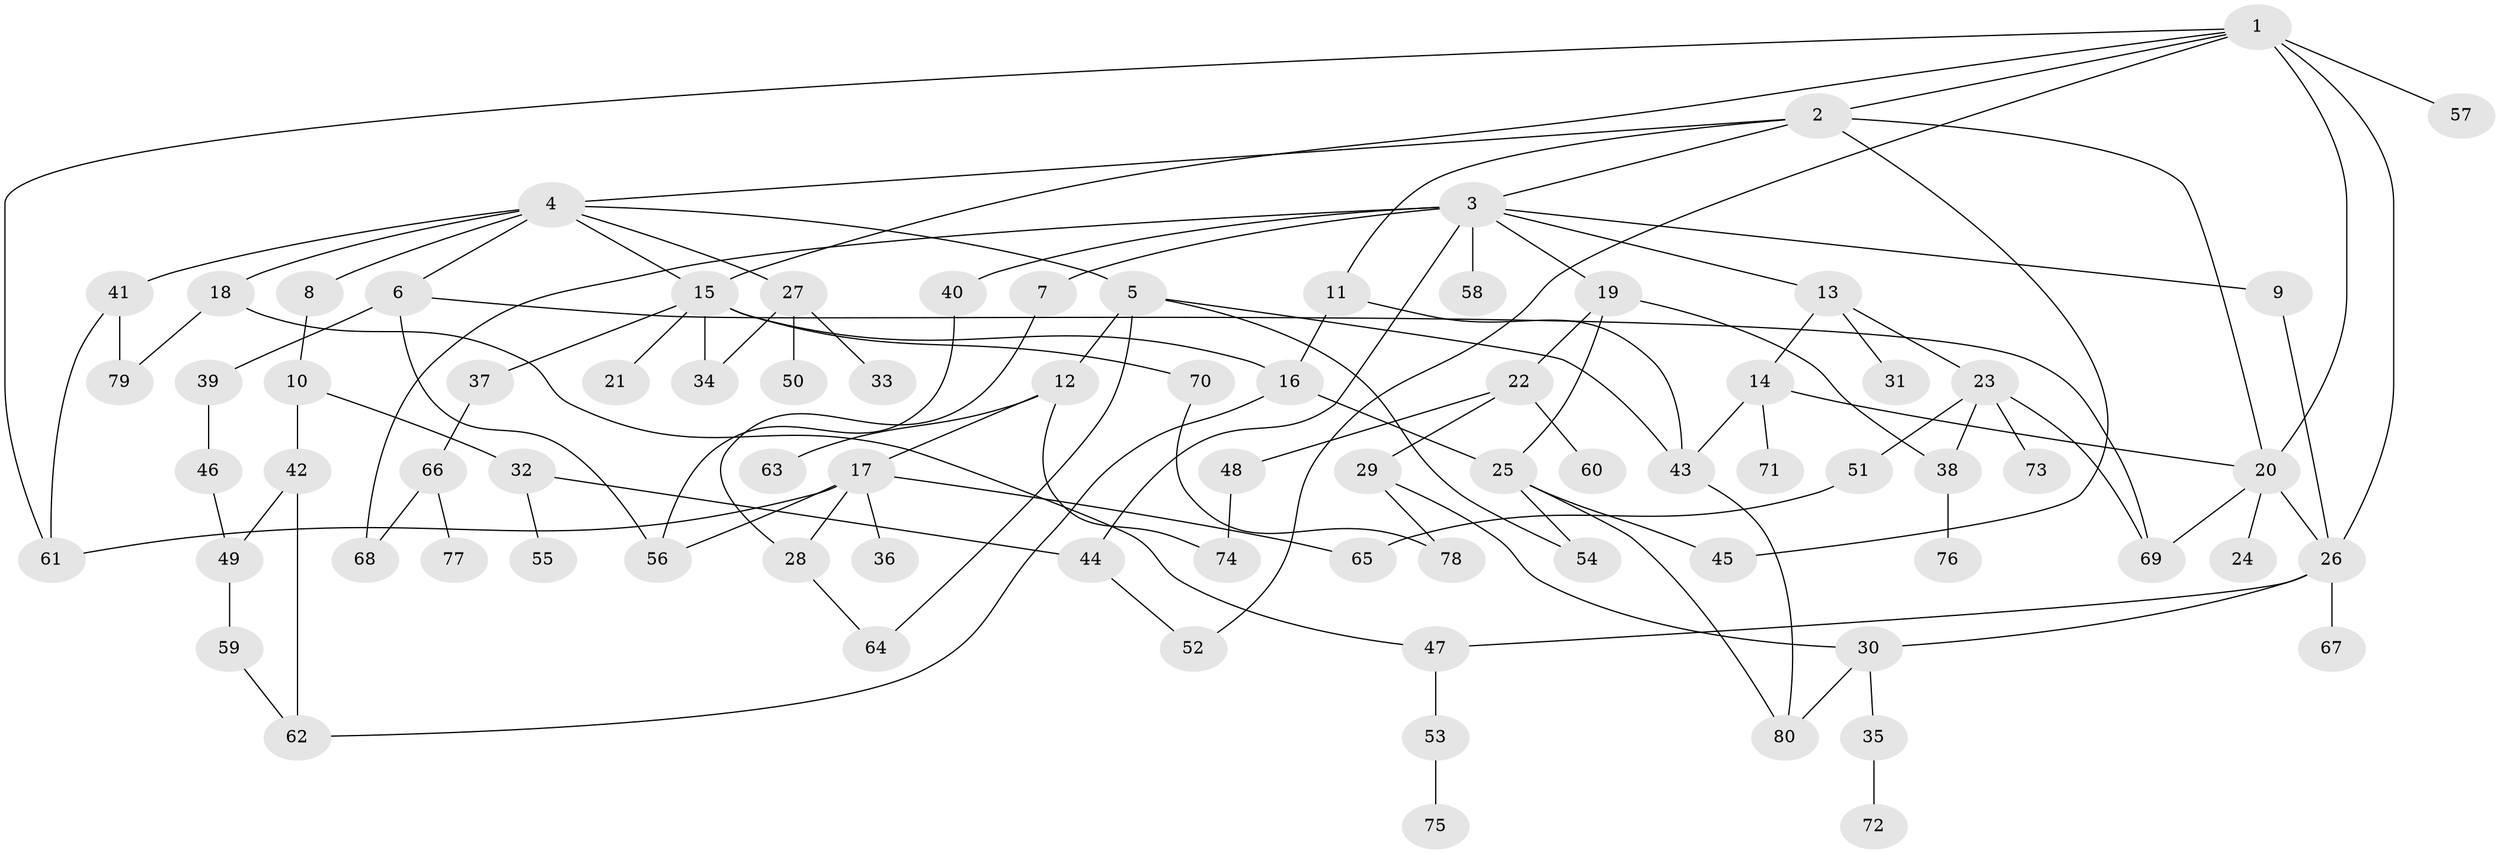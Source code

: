 // coarse degree distribution, {7: 0.04, 6: 0.08, 9: 0.02, 10: 0.02, 3: 0.2, 5: 0.14, 4: 0.06, 1: 0.24, 2: 0.2}
// Generated by graph-tools (version 1.1) at 2025/51/02/27/25 19:51:39]
// undirected, 80 vertices, 114 edges
graph export_dot {
graph [start="1"]
  node [color=gray90,style=filled];
  1;
  2;
  3;
  4;
  5;
  6;
  7;
  8;
  9;
  10;
  11;
  12;
  13;
  14;
  15;
  16;
  17;
  18;
  19;
  20;
  21;
  22;
  23;
  24;
  25;
  26;
  27;
  28;
  29;
  30;
  31;
  32;
  33;
  34;
  35;
  36;
  37;
  38;
  39;
  40;
  41;
  42;
  43;
  44;
  45;
  46;
  47;
  48;
  49;
  50;
  51;
  52;
  53;
  54;
  55;
  56;
  57;
  58;
  59;
  60;
  61;
  62;
  63;
  64;
  65;
  66;
  67;
  68;
  69;
  70;
  71;
  72;
  73;
  74;
  75;
  76;
  77;
  78;
  79;
  80;
  1 -- 2;
  1 -- 26;
  1 -- 52;
  1 -- 57;
  1 -- 61;
  1 -- 15;
  1 -- 20;
  2 -- 3;
  2 -- 4;
  2 -- 11;
  2 -- 20;
  2 -- 45;
  3 -- 7;
  3 -- 9;
  3 -- 13;
  3 -- 19;
  3 -- 40;
  3 -- 58;
  3 -- 44;
  3 -- 68;
  4 -- 5;
  4 -- 6;
  4 -- 8;
  4 -- 15;
  4 -- 18;
  4 -- 27;
  4 -- 41;
  5 -- 12;
  5 -- 54;
  5 -- 64;
  5 -- 43;
  6 -- 39;
  6 -- 69;
  6 -- 56;
  7 -- 28;
  8 -- 10;
  9 -- 26;
  10 -- 32;
  10 -- 42;
  11 -- 16;
  11 -- 43;
  12 -- 17;
  12 -- 63;
  12 -- 74;
  13 -- 14;
  13 -- 23;
  13 -- 31;
  14 -- 20;
  14 -- 71;
  14 -- 43;
  15 -- 21;
  15 -- 37;
  15 -- 70;
  15 -- 34;
  15 -- 16;
  16 -- 62;
  16 -- 25;
  17 -- 36;
  17 -- 65;
  17 -- 56;
  17 -- 61;
  17 -- 28;
  18 -- 47;
  18 -- 79;
  19 -- 22;
  19 -- 25;
  19 -- 38;
  20 -- 24;
  20 -- 26;
  20 -- 69;
  22 -- 29;
  22 -- 48;
  22 -- 60;
  23 -- 38;
  23 -- 51;
  23 -- 69;
  23 -- 73;
  25 -- 45;
  25 -- 54;
  25 -- 80;
  26 -- 30;
  26 -- 67;
  26 -- 47;
  27 -- 33;
  27 -- 34;
  27 -- 50;
  28 -- 64;
  29 -- 30;
  29 -- 78;
  30 -- 35;
  30 -- 80;
  32 -- 44;
  32 -- 55;
  35 -- 72;
  37 -- 66;
  38 -- 76;
  39 -- 46;
  40 -- 56;
  41 -- 61;
  41 -- 79;
  42 -- 49;
  42 -- 62;
  43 -- 80;
  44 -- 52;
  46 -- 49;
  47 -- 53;
  48 -- 74;
  49 -- 59;
  51 -- 65;
  53 -- 75;
  59 -- 62;
  66 -- 68;
  66 -- 77;
  70 -- 78;
}
